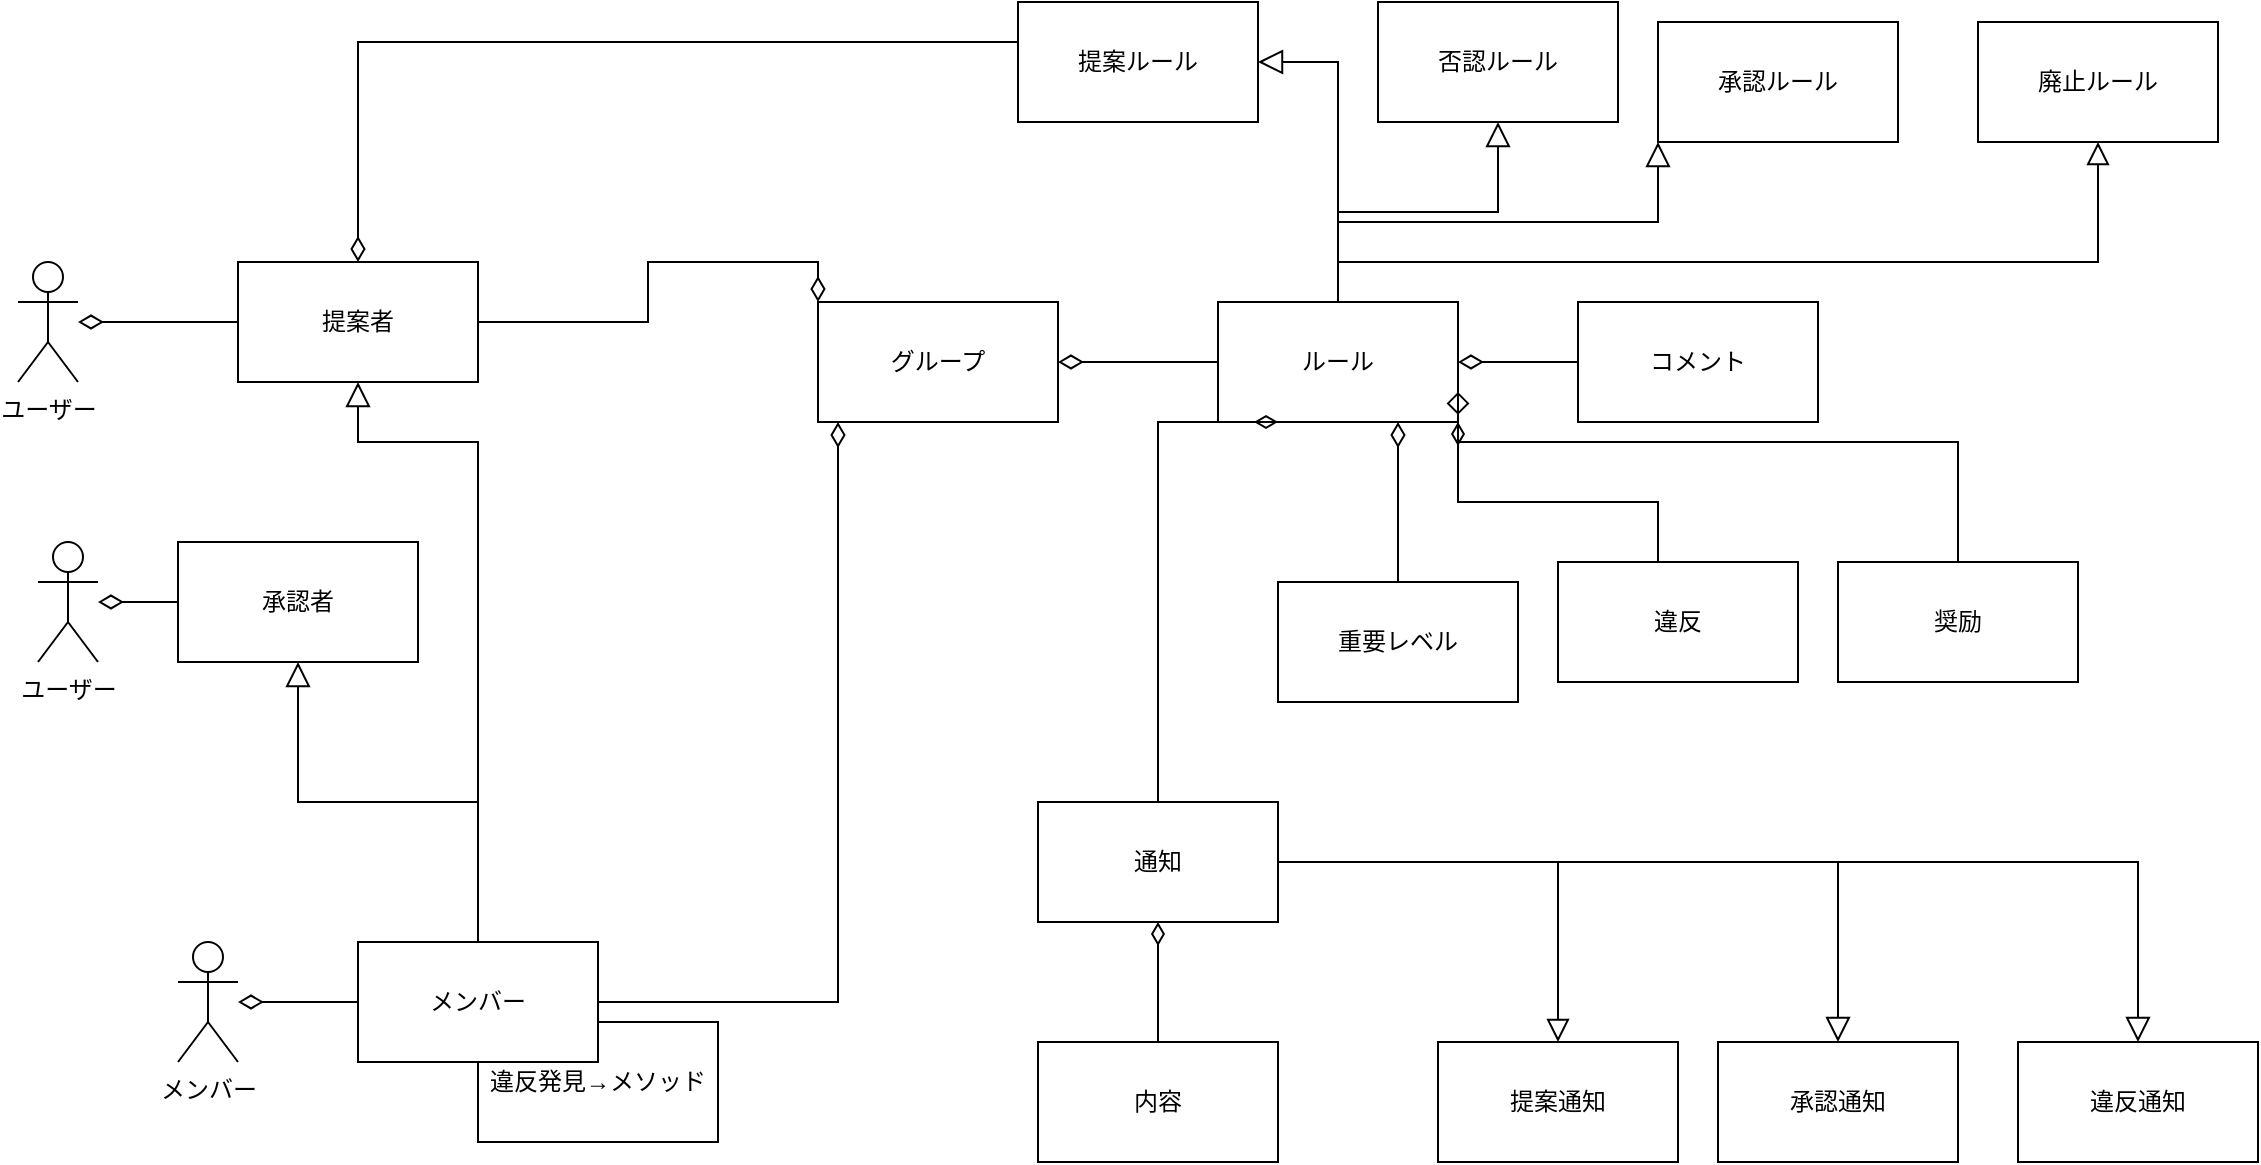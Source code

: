 <mxfile version="20.0.3" type="github">
  <diagram id="R2lEEEUBdFMjLlhIrx00" name="ドメインモデル図">
    <mxGraphModel dx="2201" dy="1974" grid="1" gridSize="10" guides="1" tooltips="1" connect="1" arrows="1" fold="1" page="1" pageScale="1" pageWidth="850" pageHeight="1100" math="0" shadow="0" extFonts="Permanent Marker^https://fonts.googleapis.com/css?family=Permanent+Marker">
      <root>
        <mxCell id="0" />
        <mxCell id="1" parent="0" />
        <mxCell id="_SxBBcL78iUrck4OVo9e-7" value="グループ" style="rounded=0;whiteSpace=wrap;html=1;" parent="1" vertex="1">
          <mxGeometry x="370" y="90" width="120" height="60" as="geometry" />
        </mxCell>
        <mxCell id="-lfu1qbJymrr4VfXlg2W-14" style="edgeStyle=orthogonalEdgeStyle;rounded=0;orthogonalLoop=1;jettySize=auto;html=1;endArrow=diamondThin;endFill=0;endSize=10;" parent="1" source="-lfu1qbJymrr4VfXlg2W-2" target="-lfu1qbJymrr4VfXlg2W-4" edge="1">
          <mxGeometry relative="1" as="geometry" />
        </mxCell>
        <mxCell id="-lfu1qbJymrr4VfXlg2W-2" value="承認者" style="rounded=0;whiteSpace=wrap;html=1;" parent="1" vertex="1">
          <mxGeometry x="50" y="210" width="120" height="60" as="geometry" />
        </mxCell>
        <mxCell id="-lfu1qbJymrr4VfXlg2W-11" style="edgeStyle=orthogonalEdgeStyle;rounded=0;orthogonalLoop=1;jettySize=auto;html=1;entryX=0;entryY=0;entryDx=0;entryDy=0;endArrow=diamondThin;endFill=0;endSize=10;" parent="1" source="-lfu1qbJymrr4VfXlg2W-3" target="_SxBBcL78iUrck4OVo9e-7" edge="1">
          <mxGeometry relative="1" as="geometry" />
        </mxCell>
        <mxCell id="-lfu1qbJymrr4VfXlg2W-29" style="edgeStyle=orthogonalEdgeStyle;rounded=0;orthogonalLoop=1;jettySize=auto;html=1;endArrow=diamondThin;endFill=0;endSize=10;" parent="1" source="-lfu1qbJymrr4VfXlg2W-3" target="-lfu1qbJymrr4VfXlg2W-15" edge="1">
          <mxGeometry relative="1" as="geometry" />
        </mxCell>
        <mxCell id="-lfu1qbJymrr4VfXlg2W-3" value="提案者" style="rounded=0;whiteSpace=wrap;html=1;" parent="1" vertex="1">
          <mxGeometry x="80" y="70" width="120" height="60" as="geometry" />
        </mxCell>
        <mxCell id="-lfu1qbJymrr4VfXlg2W-4" value="ユーザー" style="shape=umlActor;verticalLabelPosition=bottom;verticalAlign=top;html=1;outlineConnect=0;" parent="1" vertex="1">
          <mxGeometry x="-20" y="210" width="30" height="60" as="geometry" />
        </mxCell>
        <mxCell id="-lfu1qbJymrr4VfXlg2W-10" style="edgeStyle=orthogonalEdgeStyle;rounded=0;orthogonalLoop=1;jettySize=auto;html=1;entryX=1;entryY=0.5;entryDx=0;entryDy=0;endArrow=diamondThin;endFill=0;endSize=10;" parent="1" source="-lfu1qbJymrr4VfXlg2W-5" target="_SxBBcL78iUrck4OVo9e-7" edge="1">
          <mxGeometry relative="1" as="geometry" />
        </mxCell>
        <mxCell id="-lfu1qbJymrr4VfXlg2W-51" style="edgeStyle=orthogonalEdgeStyle;rounded=0;orthogonalLoop=1;jettySize=auto;html=1;entryX=0;entryY=1;entryDx=0;entryDy=0;endArrow=block;endFill=0;endSize=10;exitX=0.5;exitY=0;exitDx=0;exitDy=0;" parent="1" source="-lfu1qbJymrr4VfXlg2W-5" target="-lfu1qbJymrr4VfXlg2W-50" edge="1">
          <mxGeometry relative="1" as="geometry" />
        </mxCell>
        <mxCell id="-lfu1qbJymrr4VfXlg2W-53" style="edgeStyle=orthogonalEdgeStyle;rounded=0;orthogonalLoop=1;jettySize=auto;html=1;endArrow=block;endFill=0;endSize=10;" parent="1" source="-lfu1qbJymrr4VfXlg2W-5" target="-lfu1qbJymrr4VfXlg2W-52" edge="1">
          <mxGeometry relative="1" as="geometry" />
        </mxCell>
        <mxCell id="-lfu1qbJymrr4VfXlg2W-55" style="edgeStyle=orthogonalEdgeStyle;rounded=0;orthogonalLoop=1;jettySize=auto;html=1;entryX=1;entryY=0.5;entryDx=0;entryDy=0;endArrow=block;endFill=0;endSize=10;" parent="1" source="-lfu1qbJymrr4VfXlg2W-5" target="-lfu1qbJymrr4VfXlg2W-28" edge="1">
          <mxGeometry relative="1" as="geometry" />
        </mxCell>
        <mxCell id="SwidQcsUc46jRZbSCklb-14" style="edgeStyle=orthogonalEdgeStyle;rounded=0;orthogonalLoop=1;jettySize=auto;html=1;entryX=0.5;entryY=1;entryDx=0;entryDy=0;endArrow=block;endFill=0;endSize=9;strokeWidth=1;" edge="1" parent="1" source="-lfu1qbJymrr4VfXlg2W-5" target="SwidQcsUc46jRZbSCklb-13">
          <mxGeometry relative="1" as="geometry">
            <Array as="points">
              <mxPoint x="630" y="70" />
              <mxPoint x="1010" y="70" />
            </Array>
          </mxGeometry>
        </mxCell>
        <mxCell id="-lfu1qbJymrr4VfXlg2W-5" value="ルール" style="rounded=0;whiteSpace=wrap;html=1;" parent="1" vertex="1">
          <mxGeometry x="570" y="90" width="120" height="60" as="geometry" />
        </mxCell>
        <mxCell id="-lfu1qbJymrr4VfXlg2W-15" value="ユーザー" style="shape=umlActor;verticalLabelPosition=bottom;verticalAlign=top;html=1;outlineConnect=0;" parent="1" vertex="1">
          <mxGeometry x="-30" y="70" width="30" height="60" as="geometry" />
        </mxCell>
        <mxCell id="-lfu1qbJymrr4VfXlg2W-21" style="edgeStyle=orthogonalEdgeStyle;rounded=0;orthogonalLoop=1;jettySize=auto;html=1;entryX=1;entryY=0.5;entryDx=0;entryDy=0;endArrow=diamondThin;endFill=0;endSize=10;" parent="1" source="-lfu1qbJymrr4VfXlg2W-20" target="-lfu1qbJymrr4VfXlg2W-5" edge="1">
          <mxGeometry relative="1" as="geometry" />
        </mxCell>
        <mxCell id="-lfu1qbJymrr4VfXlg2W-20" value="コメント" style="rounded=0;whiteSpace=wrap;html=1;" parent="1" vertex="1">
          <mxGeometry x="750" y="90" width="120" height="60" as="geometry" />
        </mxCell>
        <mxCell id="-lfu1qbJymrr4VfXlg2W-22" value="メンバー" style="shape=umlActor;verticalLabelPosition=bottom;verticalAlign=top;html=1;outlineConnect=0;" parent="1" vertex="1">
          <mxGeometry x="50" y="410" width="30" height="60" as="geometry" />
        </mxCell>
        <mxCell id="-lfu1qbJymrr4VfXlg2W-38" style="edgeStyle=orthogonalEdgeStyle;rounded=0;orthogonalLoop=1;jettySize=auto;html=1;endArrow=diamondThin;endFill=0;endSize=10;" parent="1" source="-lfu1qbJymrr4VfXlg2W-31" edge="1">
          <mxGeometry relative="1" as="geometry">
            <mxPoint x="200" y="400" as="sourcePoint" />
            <mxPoint x="380" y="150" as="targetPoint" />
            <Array as="points">
              <mxPoint x="380" y="440" />
              <mxPoint x="380" y="150" />
            </Array>
          </mxGeometry>
        </mxCell>
        <mxCell id="-lfu1qbJymrr4VfXlg2W-23" value="違反発見→メソッド" style="rounded=0;whiteSpace=wrap;html=1;" parent="1" vertex="1">
          <mxGeometry x="200" y="450" width="120" height="60" as="geometry" />
        </mxCell>
        <mxCell id="-lfu1qbJymrr4VfXlg2W-47" style="edgeStyle=orthogonalEdgeStyle;rounded=0;orthogonalLoop=1;jettySize=auto;html=1;entryX=0.75;entryY=1;entryDx=0;entryDy=0;endArrow=diamondThin;endFill=0;endSize=10;" parent="1" source="-lfu1qbJymrr4VfXlg2W-24" target="-lfu1qbJymrr4VfXlg2W-5" edge="1">
          <mxGeometry relative="1" as="geometry" />
        </mxCell>
        <mxCell id="-lfu1qbJymrr4VfXlg2W-24" value="重要レベル" style="rounded=0;whiteSpace=wrap;html=1;" parent="1" vertex="1">
          <mxGeometry x="600" y="230" width="120" height="60" as="geometry" />
        </mxCell>
        <mxCell id="-lfu1qbJymrr4VfXlg2W-48" style="edgeStyle=orthogonalEdgeStyle;rounded=0;orthogonalLoop=1;jettySize=auto;html=1;endArrow=block;endFill=0;endSize=10;" parent="1" source="-lfu1qbJymrr4VfXlg2W-25" target="-lfu1qbJymrr4VfXlg2W-27" edge="1">
          <mxGeometry relative="1" as="geometry" />
        </mxCell>
        <mxCell id="-lfu1qbJymrr4VfXlg2W-49" style="edgeStyle=orthogonalEdgeStyle;rounded=0;orthogonalLoop=1;jettySize=auto;html=1;endArrow=block;endFill=0;endSize=10;" parent="1" source="-lfu1qbJymrr4VfXlg2W-25" target="-lfu1qbJymrr4VfXlg2W-26" edge="1">
          <mxGeometry relative="1" as="geometry" />
        </mxCell>
        <mxCell id="SwidQcsUc46jRZbSCklb-5" style="edgeStyle=orthogonalEdgeStyle;rounded=0;orthogonalLoop=1;jettySize=auto;html=1;entryX=0.25;entryY=1;entryDx=0;entryDy=0;endArrow=diamondThin;endFill=0;endSize=9;strokeWidth=1;" edge="1" parent="1" source="-lfu1qbJymrr4VfXlg2W-25" target="-lfu1qbJymrr4VfXlg2W-5">
          <mxGeometry relative="1" as="geometry">
            <Array as="points">
              <mxPoint x="540" y="150" />
            </Array>
          </mxGeometry>
        </mxCell>
        <mxCell id="SwidQcsUc46jRZbSCklb-10" style="edgeStyle=orthogonalEdgeStyle;rounded=0;orthogonalLoop=1;jettySize=auto;html=1;entryX=0.5;entryY=0;entryDx=0;entryDy=0;endArrow=block;endFill=0;endSize=9;strokeWidth=1;" edge="1" parent="1" source="-lfu1qbJymrr4VfXlg2W-25" target="SwidQcsUc46jRZbSCklb-9">
          <mxGeometry relative="1" as="geometry" />
        </mxCell>
        <mxCell id="-lfu1qbJymrr4VfXlg2W-25" value="通知" style="rounded=0;whiteSpace=wrap;html=1;" parent="1" vertex="1">
          <mxGeometry x="480" y="340" width="120" height="60" as="geometry" />
        </mxCell>
        <mxCell id="-lfu1qbJymrr4VfXlg2W-26" value="違反通知" style="rounded=0;whiteSpace=wrap;html=1;" parent="1" vertex="1">
          <mxGeometry x="970" y="460" width="120" height="60" as="geometry" />
        </mxCell>
        <mxCell id="-lfu1qbJymrr4VfXlg2W-27" value="承認通知" style="rounded=0;whiteSpace=wrap;html=1;" parent="1" vertex="1">
          <mxGeometry x="820" y="460" width="120" height="60" as="geometry" />
        </mxCell>
        <mxCell id="-lfu1qbJymrr4VfXlg2W-42" style="edgeStyle=orthogonalEdgeStyle;rounded=0;orthogonalLoop=1;jettySize=auto;html=1;entryX=0.5;entryY=0;entryDx=0;entryDy=0;endArrow=diamondThin;endFill=0;endSize=10;exitX=0;exitY=0.5;exitDx=0;exitDy=0;" parent="1" source="-lfu1qbJymrr4VfXlg2W-28" target="-lfu1qbJymrr4VfXlg2W-3" edge="1">
          <mxGeometry relative="1" as="geometry">
            <Array as="points">
              <mxPoint x="470" y="-40" />
              <mxPoint x="140" y="-40" />
            </Array>
          </mxGeometry>
        </mxCell>
        <mxCell id="-lfu1qbJymrr4VfXlg2W-28" value="提案ルール" style="rounded=0;whiteSpace=wrap;html=1;" parent="1" vertex="1">
          <mxGeometry x="470" y="-60" width="120" height="60" as="geometry" />
        </mxCell>
        <mxCell id="-lfu1qbJymrr4VfXlg2W-32" style="edgeStyle=orthogonalEdgeStyle;rounded=0;orthogonalLoop=1;jettySize=auto;html=1;endArrow=diamondThin;endFill=0;endSize=10;" parent="1" source="-lfu1qbJymrr4VfXlg2W-31" target="-lfu1qbJymrr4VfXlg2W-22" edge="1">
          <mxGeometry relative="1" as="geometry" />
        </mxCell>
        <mxCell id="-lfu1qbJymrr4VfXlg2W-56" style="edgeStyle=orthogonalEdgeStyle;rounded=0;orthogonalLoop=1;jettySize=auto;html=1;endArrow=block;endFill=0;endSize=10;" parent="1" source="-lfu1qbJymrr4VfXlg2W-31" target="-lfu1qbJymrr4VfXlg2W-2" edge="1">
          <mxGeometry relative="1" as="geometry" />
        </mxCell>
        <mxCell id="-lfu1qbJymrr4VfXlg2W-57" style="edgeStyle=orthogonalEdgeStyle;rounded=0;orthogonalLoop=1;jettySize=auto;html=1;entryX=0.5;entryY=1;entryDx=0;entryDy=0;endArrow=block;endFill=0;endSize=10;" parent="1" source="-lfu1qbJymrr4VfXlg2W-31" target="-lfu1qbJymrr4VfXlg2W-3" edge="1">
          <mxGeometry relative="1" as="geometry">
            <Array as="points">
              <mxPoint x="200" y="160" />
              <mxPoint x="140" y="160" />
            </Array>
          </mxGeometry>
        </mxCell>
        <mxCell id="-lfu1qbJymrr4VfXlg2W-31" value="メンバー" style="rounded=0;whiteSpace=wrap;html=1;" parent="1" vertex="1">
          <mxGeometry x="140" y="410" width="120" height="60" as="geometry" />
        </mxCell>
        <mxCell id="SwidQcsUc46jRZbSCklb-7" style="edgeStyle=orthogonalEdgeStyle;rounded=0;orthogonalLoop=1;jettySize=auto;html=1;entryX=1;entryY=1;entryDx=0;entryDy=0;endArrow=diamondThin;endFill=0;endSize=9;strokeWidth=1;" edge="1" parent="1" source="-lfu1qbJymrr4VfXlg2W-33" target="-lfu1qbJymrr4VfXlg2W-5">
          <mxGeometry relative="1" as="geometry">
            <Array as="points">
              <mxPoint x="790" y="190" />
              <mxPoint x="690" y="190" />
            </Array>
          </mxGeometry>
        </mxCell>
        <mxCell id="-lfu1qbJymrr4VfXlg2W-33" value="違反" style="rounded=0;whiteSpace=wrap;html=1;" parent="1" vertex="1">
          <mxGeometry x="740" y="220" width="120" height="60" as="geometry" />
        </mxCell>
        <mxCell id="-lfu1qbJymrr4VfXlg2W-50" value="承認ルール" style="rounded=0;whiteSpace=wrap;html=1;" parent="1" vertex="1">
          <mxGeometry x="790" y="-50" width="120" height="60" as="geometry" />
        </mxCell>
        <mxCell id="-lfu1qbJymrr4VfXlg2W-52" value="否認ルール" style="rounded=0;whiteSpace=wrap;html=1;" parent="1" vertex="1">
          <mxGeometry x="650" y="-60" width="120" height="60" as="geometry" />
        </mxCell>
        <mxCell id="SwidQcsUc46jRZbSCklb-4" style="edgeStyle=orthogonalEdgeStyle;rounded=0;orthogonalLoop=1;jettySize=auto;html=1;entryX=0.5;entryY=1;entryDx=0;entryDy=0;endArrow=diamondThin;endFill=0;endSize=9;" edge="1" parent="1" source="SwidQcsUc46jRZbSCklb-3" target="-lfu1qbJymrr4VfXlg2W-25">
          <mxGeometry relative="1" as="geometry" />
        </mxCell>
        <mxCell id="SwidQcsUc46jRZbSCklb-3" value="内容" style="rounded=0;whiteSpace=wrap;html=1;" vertex="1" parent="1">
          <mxGeometry x="480" y="460" width="120" height="60" as="geometry" />
        </mxCell>
        <mxCell id="SwidQcsUc46jRZbSCklb-9" value="提案通知" style="rounded=0;whiteSpace=wrap;html=1;" vertex="1" parent="1">
          <mxGeometry x="680" y="460" width="120" height="60" as="geometry" />
        </mxCell>
        <mxCell id="SwidQcsUc46jRZbSCklb-12" style="edgeStyle=orthogonalEdgeStyle;rounded=0;orthogonalLoop=1;jettySize=auto;html=1;entryX=1;entryY=0.75;entryDx=0;entryDy=0;endArrow=diamond;endFill=0;endSize=9;strokeWidth=1;" edge="1" parent="1" source="SwidQcsUc46jRZbSCklb-11" target="-lfu1qbJymrr4VfXlg2W-5">
          <mxGeometry relative="1" as="geometry">
            <Array as="points">
              <mxPoint x="940" y="160" />
              <mxPoint x="690" y="160" />
            </Array>
          </mxGeometry>
        </mxCell>
        <mxCell id="SwidQcsUc46jRZbSCklb-11" value="奨励" style="rounded=0;whiteSpace=wrap;html=1;" vertex="1" parent="1">
          <mxGeometry x="880" y="220" width="120" height="60" as="geometry" />
        </mxCell>
        <mxCell id="SwidQcsUc46jRZbSCklb-13" value="廃止ルール" style="rounded=0;whiteSpace=wrap;html=1;" vertex="1" parent="1">
          <mxGeometry x="950" y="-50" width="120" height="60" as="geometry" />
        </mxCell>
      </root>
    </mxGraphModel>
  </diagram>
</mxfile>
